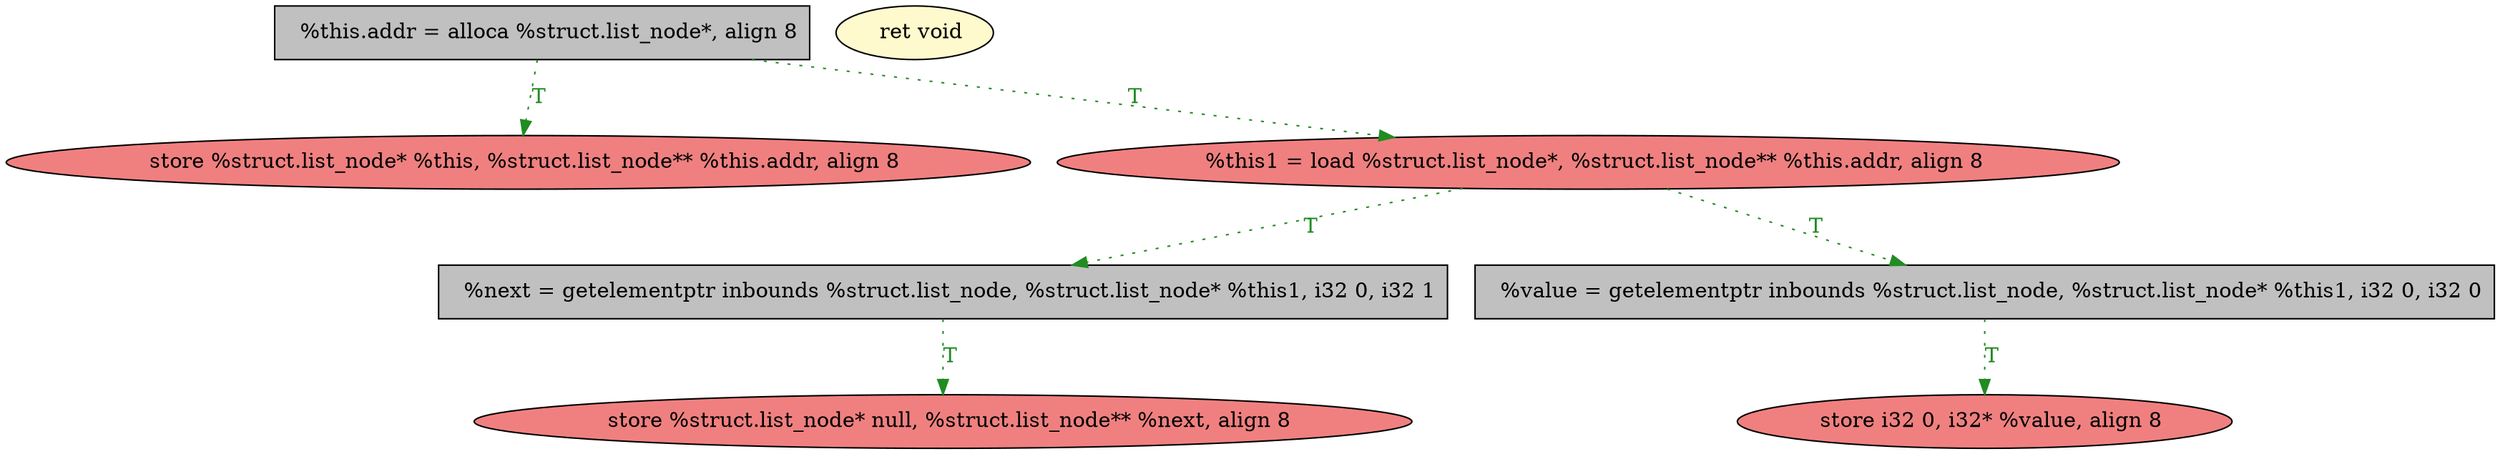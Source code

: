 
digraph G {


node376 [fillcolor=grey,label="  %next = getelementptr inbounds %struct.list_node, %struct.list_node* %this1, i32 0, i32 1",shape=rectangle,style=filled ]
node370 [fillcolor=lightcoral,label="  store %struct.list_node* %this, %struct.list_node** %this.addr, align 8",shape=ellipse,style=filled ]
node374 [fillcolor=lightcoral,label="  store i32 0, i32* %value, align 8",shape=ellipse,style=filled ]
node371 [fillcolor=lightcoral,label="  store %struct.list_node* null, %struct.list_node** %next, align 8",shape=ellipse,style=filled ]
node372 [fillcolor=grey,label="  %this.addr = alloca %struct.list_node*, align 8",shape=rectangle,style=filled ]
node375 [fillcolor=lightcoral,label="  %this1 = load %struct.list_node*, %struct.list_node** %this.addr, align 8",shape=ellipse,style=filled ]
node369 [fillcolor=lemonchiffon,label="  ret void",shape=ellipse,style=filled ]
node373 [fillcolor=grey,label="  %value = getelementptr inbounds %struct.list_node, %struct.list_node* %this1, i32 0, i32 0",shape=rectangle,style=filled ]

node372->node370 [style=dotted,color=forestgreen,label="T",fontcolor=forestgreen ]
node372->node375 [style=dotted,color=forestgreen,label="T",fontcolor=forestgreen ]
node375->node376 [style=dotted,color=forestgreen,label="T",fontcolor=forestgreen ]
node376->node371 [style=dotted,color=forestgreen,label="T",fontcolor=forestgreen ]
node373->node374 [style=dotted,color=forestgreen,label="T",fontcolor=forestgreen ]
node375->node373 [style=dotted,color=forestgreen,label="T",fontcolor=forestgreen ]


}
